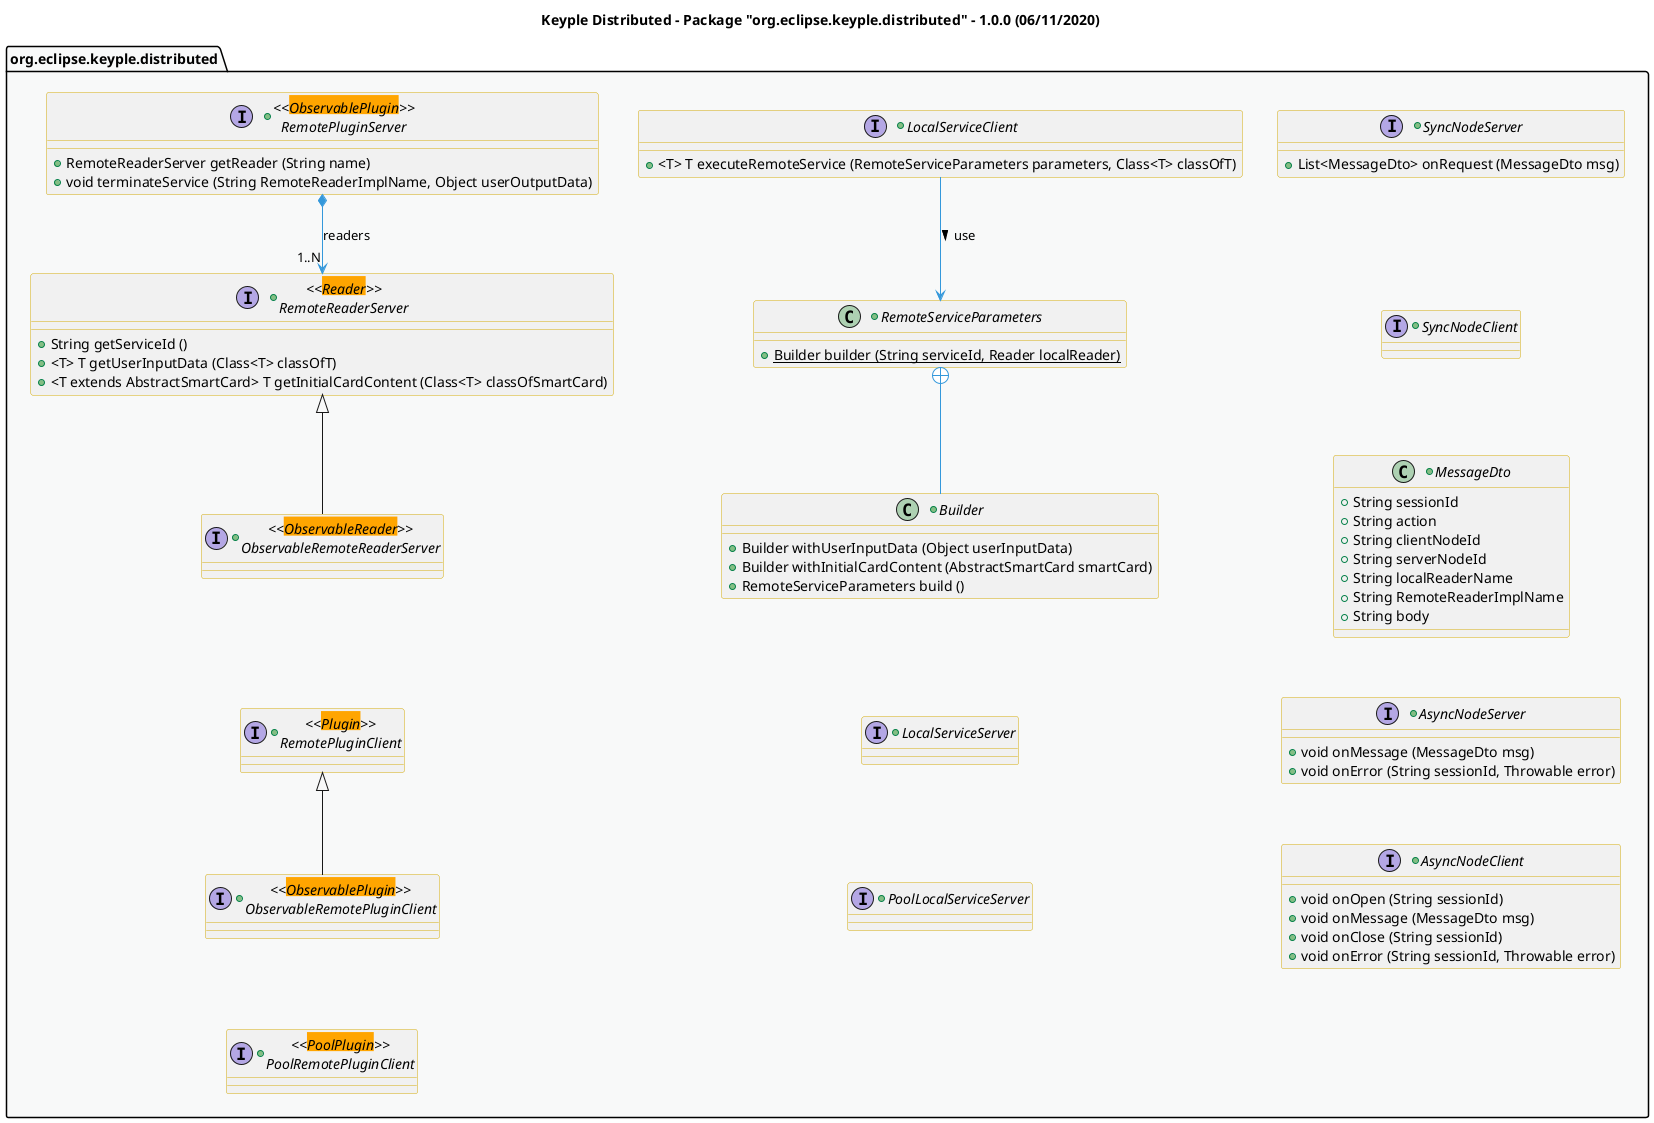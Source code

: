 @startuml
title
    Keyple Distributed - Package "org.eclipse.keyple.distributed" - 1.0.0 (06/11/2020)
end title

' == THEME ==

'Couleurs issues de : https://htmlcolorcodes.com/fr/tableau-de-couleur/tableau-de-couleur-design-plat/
!define C_GREY1 F8F9F9
!define C_GREY2 F2F3F4
!define C_GREY3 E5E7E9
!define C_GREY4 D7DBDD
!define C_GREY5 CACFD2
!define C_GREY6 BDC3C7
!define C_LINK 3498DB
!define C_USE 27AE60

skinparam Shadowing false
skinparam ClassFontStyle italic
skinparam ClassBorderColor #D4AC0D
skinparam stereotypeABorderColor #A9DCDF
skinparam stereotypeIBorderColor #B4A7E5
skinparam stereotypeCBorderColor #ADD1B2
skinparam stereotypeEBorderColor #EB93DF
' Red
skinparam ClassBackgroundColor<<red>> #FDEDEC
skinparam ClassBorderColor<<red>> #E74C3C
hide <<red>> stereotype
' Purple
skinparam ClassBackgroundColor<<purple>> #F4ECF7
skinparam ClassBorderColor<<purple>> #8E44AD
hide <<purple>> stereotype
' blue
skinparam ClassBackgroundColor<<blue>> #EBF5FB
skinparam ClassBorderColor<<blue>> #3498DB
hide <<blue>> stereotype
' Green
skinparam ClassBackgroundColor<<green>> #E9F7EF
skinparam ClassBorderColor<<green>> #27AE60
hide <<green>> stereotype
' Grey
skinparam ClassBackgroundColor<<grey>> #EAECEE
skinparam ClassBorderColor<<grey>> #2C3E50
hide <<grey>> stereotype

' == CONTENT ==

package "org.eclipse.keyple.distributed" as packRemote {

    together {

        ' Nodes
        +interface AsyncNodeClient {
            +void onOpen (String sessionId)
            +void onMessage (MessageDto msg)
            +void onClose (String sessionId)
            +void onError (String sessionId, Throwable error)
        }
        +interface AsyncNodeServer {
            +void onMessage (MessageDto msg)
            +void onError (String sessionId, Throwable error)
        }
        +interface SyncNodeClient {
        }
        +interface SyncNodeServer {
            +List<MessageDto> onRequest (MessageDto msg)
        }

        ' DTO
        +class MessageDto {
            + String sessionId
            + String action
            + String clientNodeId
            + String serverNodeId
            + String localReaderName
            + String RemoteReaderImplName
            + String body
        }

    }
    together {

        +interface LocalServiceServer {
        }
        +interface PoolLocalServiceServer {
        }
        +interface LocalServiceClient {
            +<T> T executeRemoteService (RemoteServiceParameters parameters, Class<T> classOfT)
        }
        +class RemoteServiceParameters {
            +{static} Builder builder (String serviceId, Reader localReader)
        }
        +class "Builder" as RemoteServiceParametersBuilder {
            +Builder withUserInputData (Object userInputData)
            +Builder withInitialCardContent (AbstractSmartCard smartCard)
            +RemoteServiceParameters build ()
        }

    }
    together {

        ' Remote Handlers
        +interface "<<<back:orange>Plugin</back>>>\nRemotePluginClient" as RemotePluginClient {
        }
        +interface "<<<back:orange>ObservablePlugin</back>>>\nObservableRemotePluginClient" as ObservableRemotePluginClient extends RemotePluginClient {
        }
        +interface "<<<back:orange>PoolPlugin</back>>>\nPoolRemotePluginClient" as PoolRemotePluginClient {
        }
        +interface "<<<back:orange>ObservablePlugin</back>>>\nRemotePluginServer" as RemotePluginServer {
            +RemoteReaderServer getReader (String name)
            +void terminateService (String RemoteReaderImplName, Object userOutputData)
        }

        ' Remote Readers
        +interface "<<<back:orange>Reader</back>>>\nRemoteReaderServer" as RemoteReaderServer {
            +String getServiceId ()
            +<T> T getUserInputData (Class<T> classOfT)
            +<T extends AbstractSmartCard> T getInitialCardContent (Class<T> classOfSmartCard)
        }
        +interface "<<<back:orange>ObservableReader</back>>>\nObservableRemoteReaderServer" as ObservableRemoteReaderServer extends RemoteReaderServer {
        }

    }

}

' Associations
RemotePluginServer *--> "1..N" RemoteReaderServer #C_LINK : readers
LocalServiceClient --> RemoteServiceParameters #C_LINK : use >
RemoteServiceParameters +-- RemoteServiceParametersBuilder #C_LINK

' == LAYOUT ==

ObservableRemoteReaderServer -[hidden]- RemotePluginClient
ObservableRemotePluginClient -[hidden]- PoolRemotePluginClient
RemoteServiceParametersBuilder -[hidden]- LocalServiceServer
LocalServiceServer -[hidden]- PoolLocalServiceServer
SyncNodeServer -[hidden]- SyncNodeClient
SyncNodeClient -[hidden]- MessageDto
MessageDto -[hidden]- AsyncNodeServer
AsyncNodeServer -[hidden]- AsyncNodeClient

' == STYLE ==

package packRemote #C_GREY1 {}

@enduml